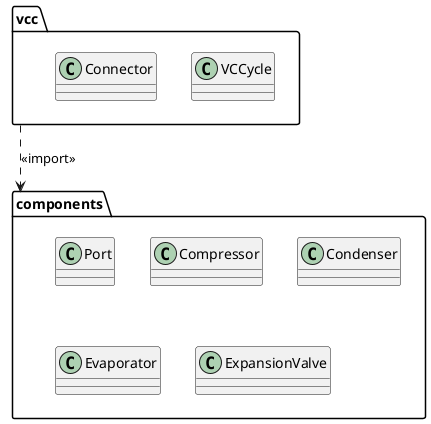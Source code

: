 @startuml
package components {
  class Port
  class Compressor
  class Condenser
  class Evaporator
  class ExpansionValve
}
package vcc {
  class VCCycle  
  class Connector
}
vcc ..> components : <<import>>
@enduml